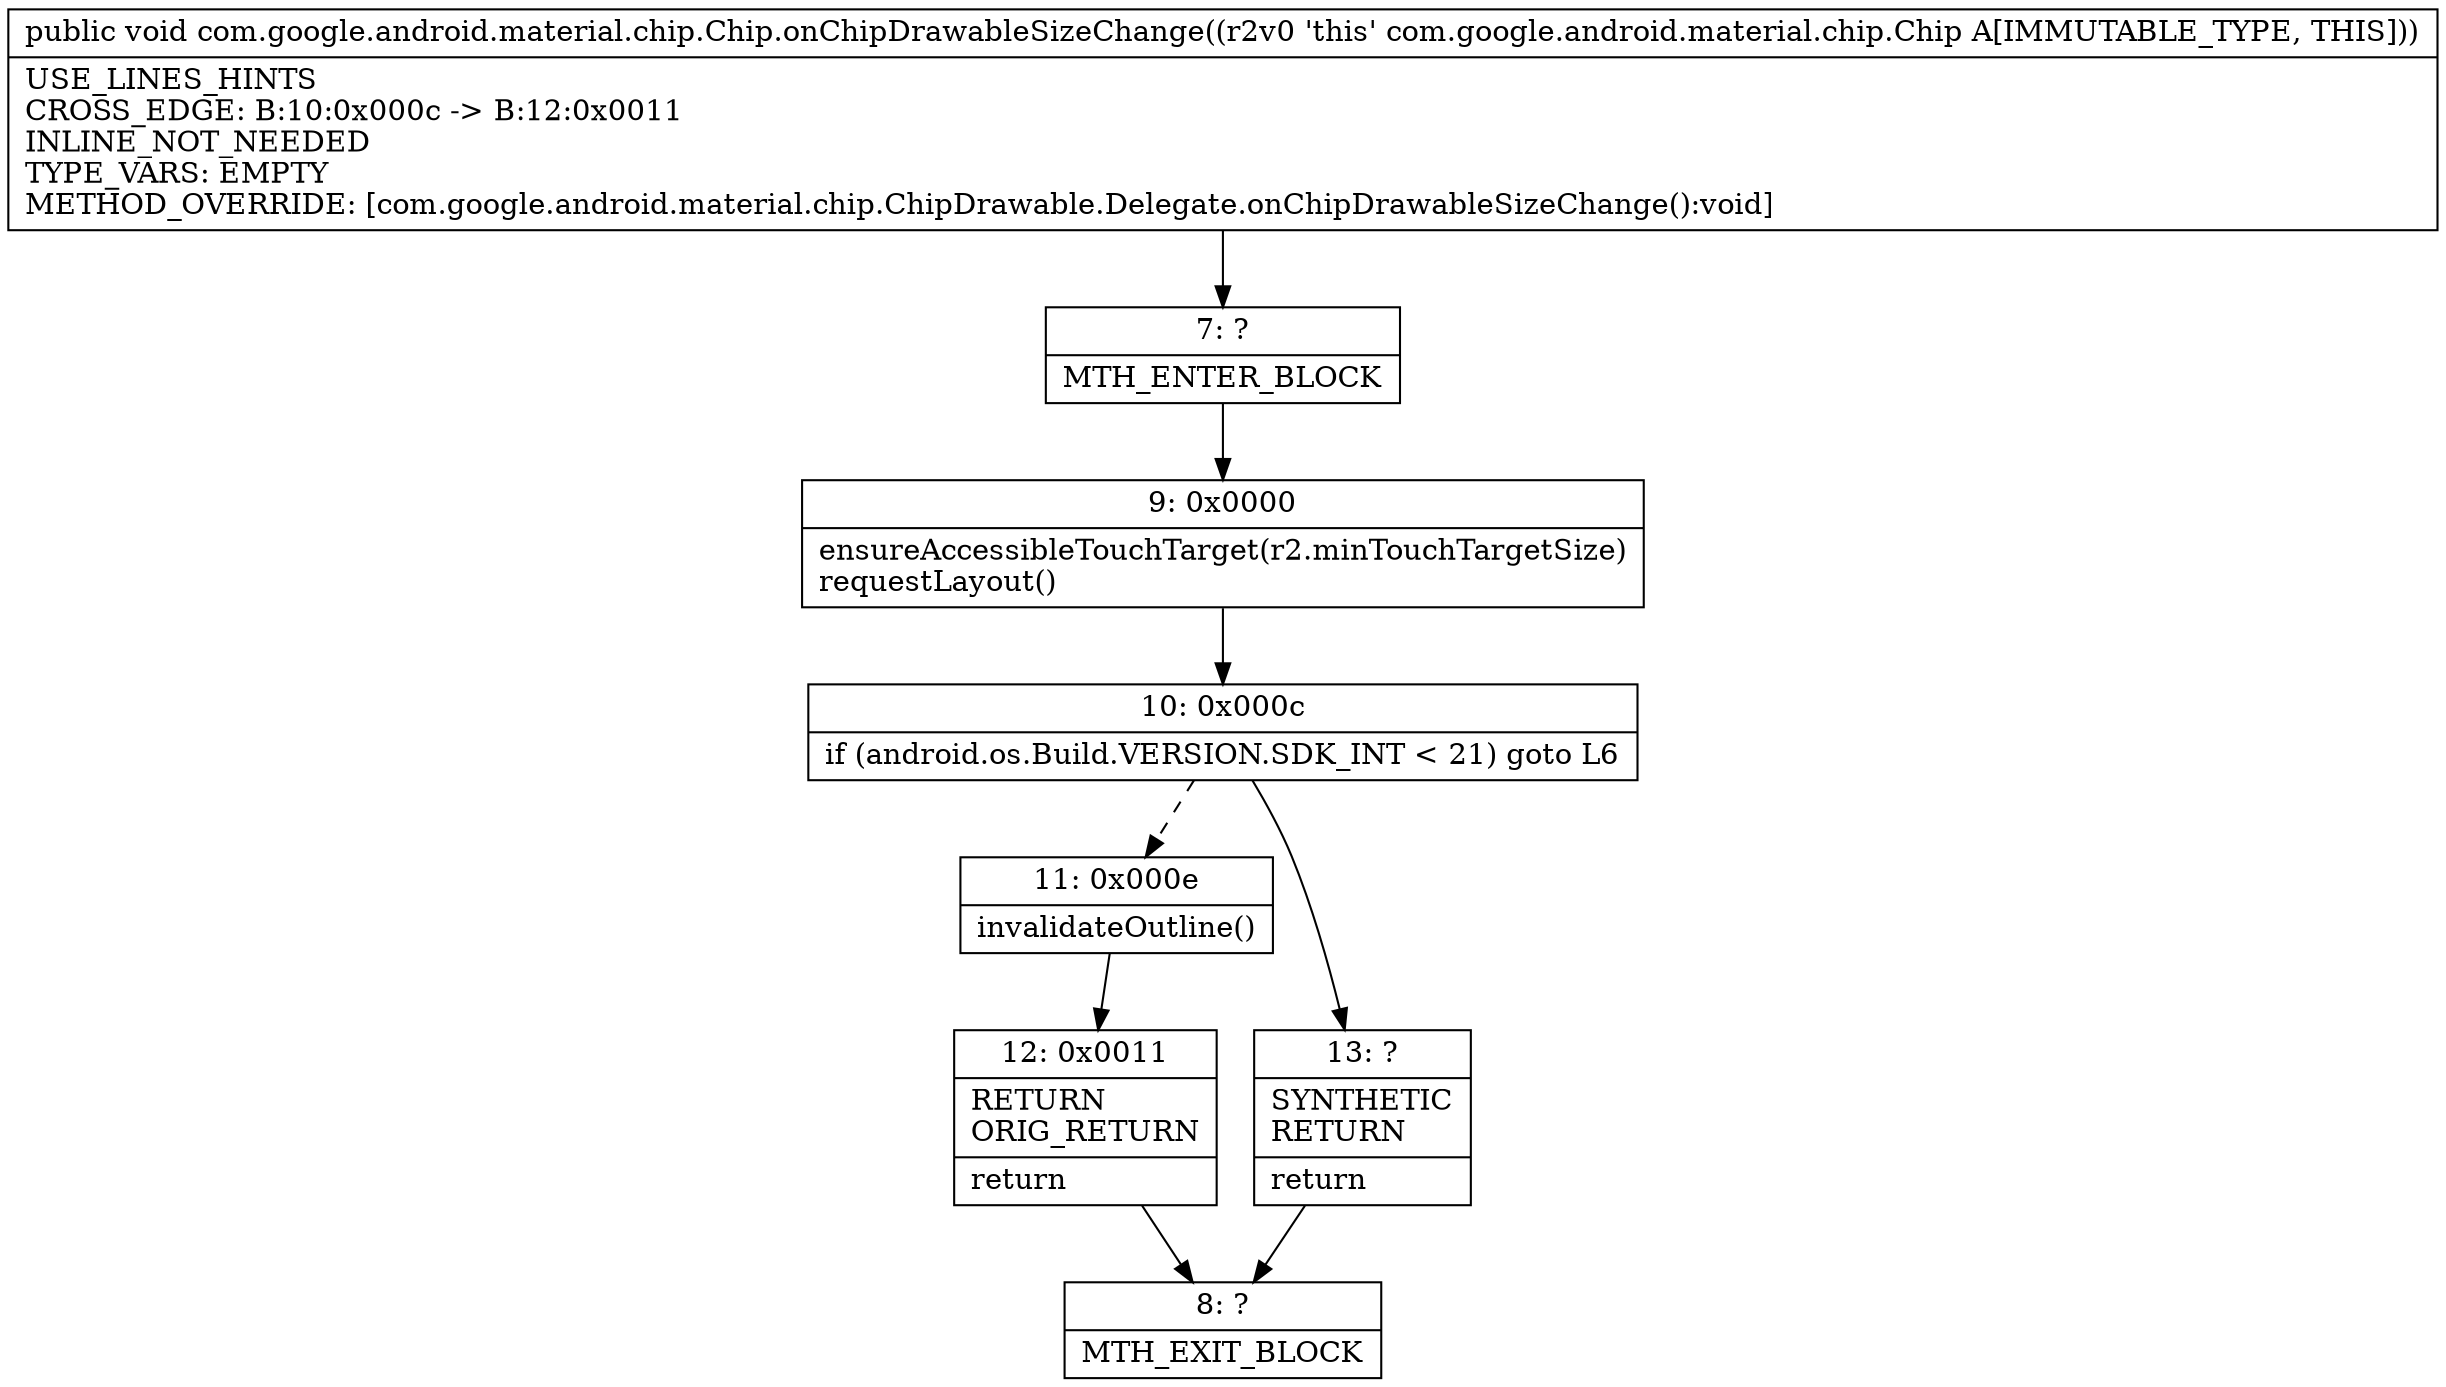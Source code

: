 digraph "CFG forcom.google.android.material.chip.Chip.onChipDrawableSizeChange()V" {
Node_7 [shape=record,label="{7\:\ ?|MTH_ENTER_BLOCK\l}"];
Node_9 [shape=record,label="{9\:\ 0x0000|ensureAccessibleTouchTarget(r2.minTouchTargetSize)\lrequestLayout()\l}"];
Node_10 [shape=record,label="{10\:\ 0x000c|if (android.os.Build.VERSION.SDK_INT \< 21) goto L6\l}"];
Node_11 [shape=record,label="{11\:\ 0x000e|invalidateOutline()\l}"];
Node_12 [shape=record,label="{12\:\ 0x0011|RETURN\lORIG_RETURN\l|return\l}"];
Node_8 [shape=record,label="{8\:\ ?|MTH_EXIT_BLOCK\l}"];
Node_13 [shape=record,label="{13\:\ ?|SYNTHETIC\lRETURN\l|return\l}"];
MethodNode[shape=record,label="{public void com.google.android.material.chip.Chip.onChipDrawableSizeChange((r2v0 'this' com.google.android.material.chip.Chip A[IMMUTABLE_TYPE, THIS]))  | USE_LINES_HINTS\lCROSS_EDGE: B:10:0x000c \-\> B:12:0x0011\lINLINE_NOT_NEEDED\lTYPE_VARS: EMPTY\lMETHOD_OVERRIDE: [com.google.android.material.chip.ChipDrawable.Delegate.onChipDrawableSizeChange():void]\l}"];
MethodNode -> Node_7;Node_7 -> Node_9;
Node_9 -> Node_10;
Node_10 -> Node_11[style=dashed];
Node_10 -> Node_13;
Node_11 -> Node_12;
Node_12 -> Node_8;
Node_13 -> Node_8;
}

